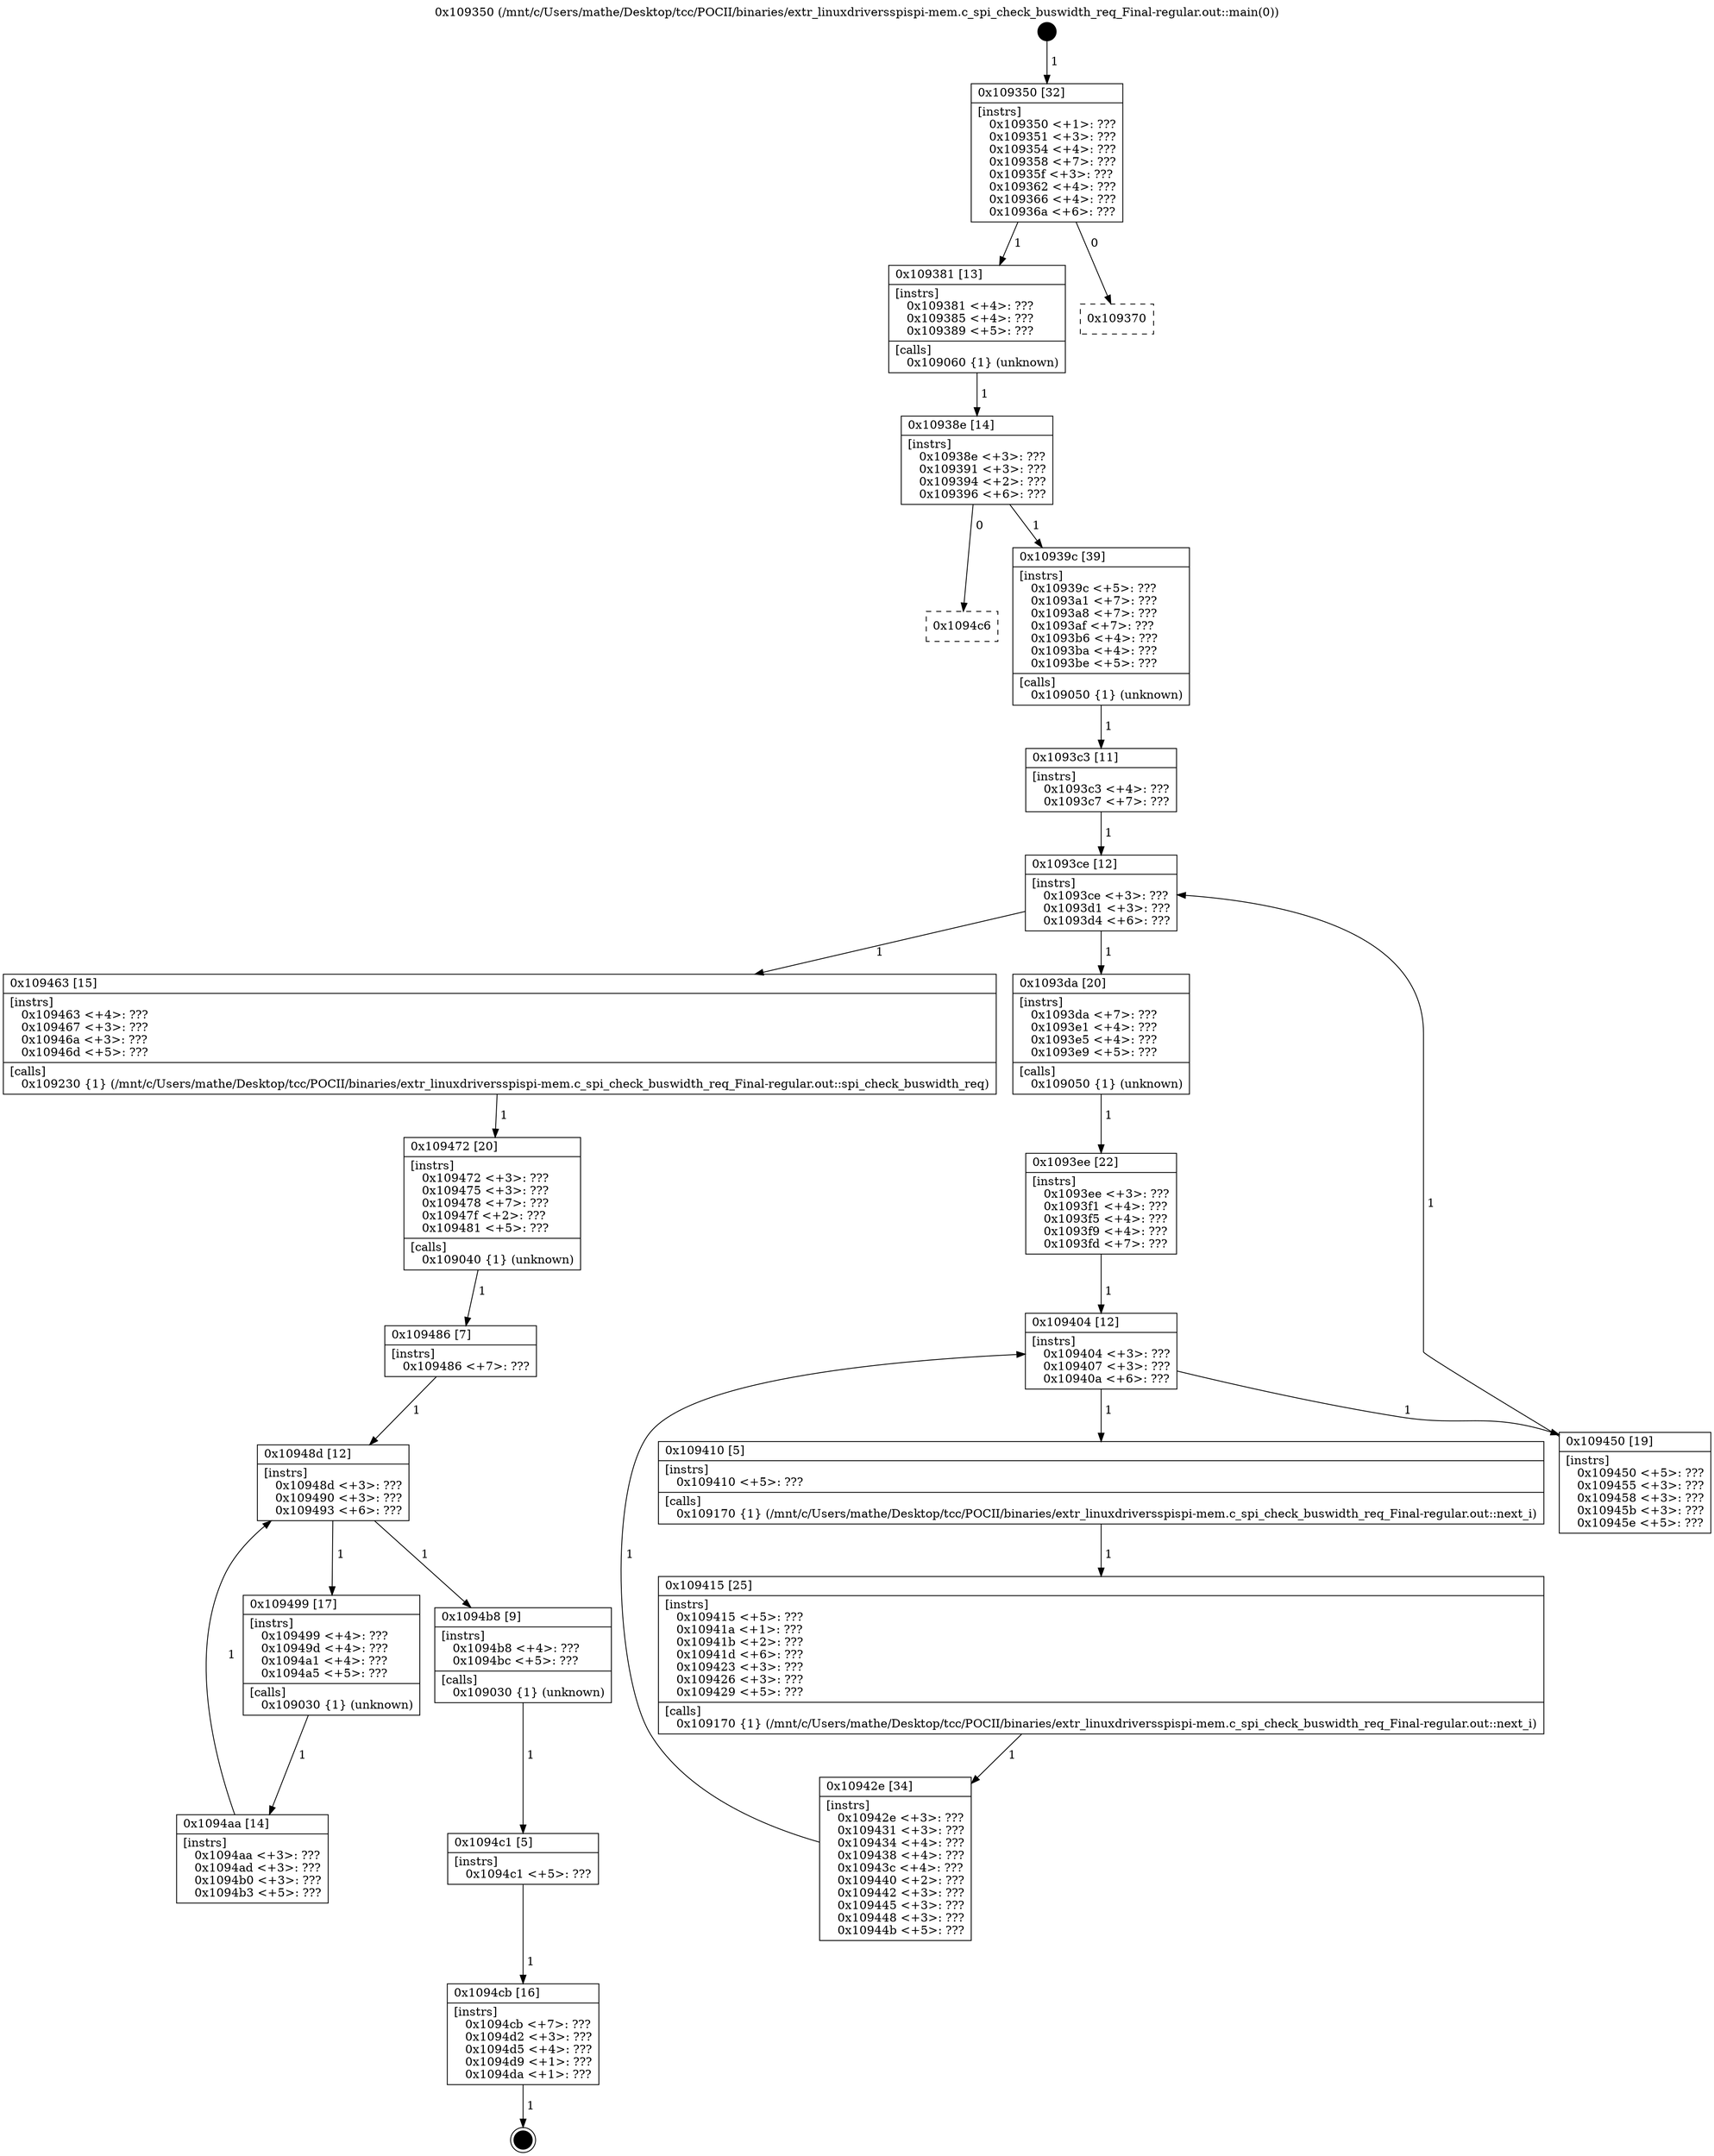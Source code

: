 digraph "0x109350" {
  label = "0x109350 (/mnt/c/Users/mathe/Desktop/tcc/POCII/binaries/extr_linuxdriversspispi-mem.c_spi_check_buswidth_req_Final-regular.out::main(0))"
  labelloc = "t"
  node[shape=record]

  Entry [label="",width=0.3,height=0.3,shape=circle,fillcolor=black,style=filled]
  "0x109350" [label="{
     0x109350 [32]\l
     | [instrs]\l
     &nbsp;&nbsp;0x109350 \<+1\>: ???\l
     &nbsp;&nbsp;0x109351 \<+3\>: ???\l
     &nbsp;&nbsp;0x109354 \<+4\>: ???\l
     &nbsp;&nbsp;0x109358 \<+7\>: ???\l
     &nbsp;&nbsp;0x10935f \<+3\>: ???\l
     &nbsp;&nbsp;0x109362 \<+4\>: ???\l
     &nbsp;&nbsp;0x109366 \<+4\>: ???\l
     &nbsp;&nbsp;0x10936a \<+6\>: ???\l
  }"]
  "0x109381" [label="{
     0x109381 [13]\l
     | [instrs]\l
     &nbsp;&nbsp;0x109381 \<+4\>: ???\l
     &nbsp;&nbsp;0x109385 \<+4\>: ???\l
     &nbsp;&nbsp;0x109389 \<+5\>: ???\l
     | [calls]\l
     &nbsp;&nbsp;0x109060 \{1\} (unknown)\l
  }"]
  "0x109370" [label="{
     0x109370\l
  }", style=dashed]
  "0x10938e" [label="{
     0x10938e [14]\l
     | [instrs]\l
     &nbsp;&nbsp;0x10938e \<+3\>: ???\l
     &nbsp;&nbsp;0x109391 \<+3\>: ???\l
     &nbsp;&nbsp;0x109394 \<+2\>: ???\l
     &nbsp;&nbsp;0x109396 \<+6\>: ???\l
  }"]
  "0x1094c6" [label="{
     0x1094c6\l
  }", style=dashed]
  "0x10939c" [label="{
     0x10939c [39]\l
     | [instrs]\l
     &nbsp;&nbsp;0x10939c \<+5\>: ???\l
     &nbsp;&nbsp;0x1093a1 \<+7\>: ???\l
     &nbsp;&nbsp;0x1093a8 \<+7\>: ???\l
     &nbsp;&nbsp;0x1093af \<+7\>: ???\l
     &nbsp;&nbsp;0x1093b6 \<+4\>: ???\l
     &nbsp;&nbsp;0x1093ba \<+4\>: ???\l
     &nbsp;&nbsp;0x1093be \<+5\>: ???\l
     | [calls]\l
     &nbsp;&nbsp;0x109050 \{1\} (unknown)\l
  }"]
  Exit [label="",width=0.3,height=0.3,shape=circle,fillcolor=black,style=filled,peripheries=2]
  "0x1093ce" [label="{
     0x1093ce [12]\l
     | [instrs]\l
     &nbsp;&nbsp;0x1093ce \<+3\>: ???\l
     &nbsp;&nbsp;0x1093d1 \<+3\>: ???\l
     &nbsp;&nbsp;0x1093d4 \<+6\>: ???\l
  }"]
  "0x109463" [label="{
     0x109463 [15]\l
     | [instrs]\l
     &nbsp;&nbsp;0x109463 \<+4\>: ???\l
     &nbsp;&nbsp;0x109467 \<+3\>: ???\l
     &nbsp;&nbsp;0x10946a \<+3\>: ???\l
     &nbsp;&nbsp;0x10946d \<+5\>: ???\l
     | [calls]\l
     &nbsp;&nbsp;0x109230 \{1\} (/mnt/c/Users/mathe/Desktop/tcc/POCII/binaries/extr_linuxdriversspispi-mem.c_spi_check_buswidth_req_Final-regular.out::spi_check_buswidth_req)\l
  }"]
  "0x1093da" [label="{
     0x1093da [20]\l
     | [instrs]\l
     &nbsp;&nbsp;0x1093da \<+7\>: ???\l
     &nbsp;&nbsp;0x1093e1 \<+4\>: ???\l
     &nbsp;&nbsp;0x1093e5 \<+4\>: ???\l
     &nbsp;&nbsp;0x1093e9 \<+5\>: ???\l
     | [calls]\l
     &nbsp;&nbsp;0x109050 \{1\} (unknown)\l
  }"]
  "0x109404" [label="{
     0x109404 [12]\l
     | [instrs]\l
     &nbsp;&nbsp;0x109404 \<+3\>: ???\l
     &nbsp;&nbsp;0x109407 \<+3\>: ???\l
     &nbsp;&nbsp;0x10940a \<+6\>: ???\l
  }"]
  "0x109450" [label="{
     0x109450 [19]\l
     | [instrs]\l
     &nbsp;&nbsp;0x109450 \<+5\>: ???\l
     &nbsp;&nbsp;0x109455 \<+3\>: ???\l
     &nbsp;&nbsp;0x109458 \<+3\>: ???\l
     &nbsp;&nbsp;0x10945b \<+3\>: ???\l
     &nbsp;&nbsp;0x10945e \<+5\>: ???\l
  }"]
  "0x109410" [label="{
     0x109410 [5]\l
     | [instrs]\l
     &nbsp;&nbsp;0x109410 \<+5\>: ???\l
     | [calls]\l
     &nbsp;&nbsp;0x109170 \{1\} (/mnt/c/Users/mathe/Desktop/tcc/POCII/binaries/extr_linuxdriversspispi-mem.c_spi_check_buswidth_req_Final-regular.out::next_i)\l
  }"]
  "0x109415" [label="{
     0x109415 [25]\l
     | [instrs]\l
     &nbsp;&nbsp;0x109415 \<+5\>: ???\l
     &nbsp;&nbsp;0x10941a \<+1\>: ???\l
     &nbsp;&nbsp;0x10941b \<+2\>: ???\l
     &nbsp;&nbsp;0x10941d \<+6\>: ???\l
     &nbsp;&nbsp;0x109423 \<+3\>: ???\l
     &nbsp;&nbsp;0x109426 \<+3\>: ???\l
     &nbsp;&nbsp;0x109429 \<+5\>: ???\l
     | [calls]\l
     &nbsp;&nbsp;0x109170 \{1\} (/mnt/c/Users/mathe/Desktop/tcc/POCII/binaries/extr_linuxdriversspispi-mem.c_spi_check_buswidth_req_Final-regular.out::next_i)\l
  }"]
  "0x10942e" [label="{
     0x10942e [34]\l
     | [instrs]\l
     &nbsp;&nbsp;0x10942e \<+3\>: ???\l
     &nbsp;&nbsp;0x109431 \<+3\>: ???\l
     &nbsp;&nbsp;0x109434 \<+4\>: ???\l
     &nbsp;&nbsp;0x109438 \<+4\>: ???\l
     &nbsp;&nbsp;0x10943c \<+4\>: ???\l
     &nbsp;&nbsp;0x109440 \<+2\>: ???\l
     &nbsp;&nbsp;0x109442 \<+3\>: ???\l
     &nbsp;&nbsp;0x109445 \<+3\>: ???\l
     &nbsp;&nbsp;0x109448 \<+3\>: ???\l
     &nbsp;&nbsp;0x10944b \<+5\>: ???\l
  }"]
  "0x1093ee" [label="{
     0x1093ee [22]\l
     | [instrs]\l
     &nbsp;&nbsp;0x1093ee \<+3\>: ???\l
     &nbsp;&nbsp;0x1093f1 \<+4\>: ???\l
     &nbsp;&nbsp;0x1093f5 \<+4\>: ???\l
     &nbsp;&nbsp;0x1093f9 \<+4\>: ???\l
     &nbsp;&nbsp;0x1093fd \<+7\>: ???\l
  }"]
  "0x1094cb" [label="{
     0x1094cb [16]\l
     | [instrs]\l
     &nbsp;&nbsp;0x1094cb \<+7\>: ???\l
     &nbsp;&nbsp;0x1094d2 \<+3\>: ???\l
     &nbsp;&nbsp;0x1094d5 \<+4\>: ???\l
     &nbsp;&nbsp;0x1094d9 \<+1\>: ???\l
     &nbsp;&nbsp;0x1094da \<+1\>: ???\l
  }"]
  "0x1093c3" [label="{
     0x1093c3 [11]\l
     | [instrs]\l
     &nbsp;&nbsp;0x1093c3 \<+4\>: ???\l
     &nbsp;&nbsp;0x1093c7 \<+7\>: ???\l
  }"]
  "0x109472" [label="{
     0x109472 [20]\l
     | [instrs]\l
     &nbsp;&nbsp;0x109472 \<+3\>: ???\l
     &nbsp;&nbsp;0x109475 \<+3\>: ???\l
     &nbsp;&nbsp;0x109478 \<+7\>: ???\l
     &nbsp;&nbsp;0x10947f \<+2\>: ???\l
     &nbsp;&nbsp;0x109481 \<+5\>: ???\l
     | [calls]\l
     &nbsp;&nbsp;0x109040 \{1\} (unknown)\l
  }"]
  "0x10948d" [label="{
     0x10948d [12]\l
     | [instrs]\l
     &nbsp;&nbsp;0x10948d \<+3\>: ???\l
     &nbsp;&nbsp;0x109490 \<+3\>: ???\l
     &nbsp;&nbsp;0x109493 \<+6\>: ???\l
  }"]
  "0x1094b8" [label="{
     0x1094b8 [9]\l
     | [instrs]\l
     &nbsp;&nbsp;0x1094b8 \<+4\>: ???\l
     &nbsp;&nbsp;0x1094bc \<+5\>: ???\l
     | [calls]\l
     &nbsp;&nbsp;0x109030 \{1\} (unknown)\l
  }"]
  "0x109499" [label="{
     0x109499 [17]\l
     | [instrs]\l
     &nbsp;&nbsp;0x109499 \<+4\>: ???\l
     &nbsp;&nbsp;0x10949d \<+4\>: ???\l
     &nbsp;&nbsp;0x1094a1 \<+4\>: ???\l
     &nbsp;&nbsp;0x1094a5 \<+5\>: ???\l
     | [calls]\l
     &nbsp;&nbsp;0x109030 \{1\} (unknown)\l
  }"]
  "0x1094aa" [label="{
     0x1094aa [14]\l
     | [instrs]\l
     &nbsp;&nbsp;0x1094aa \<+3\>: ???\l
     &nbsp;&nbsp;0x1094ad \<+3\>: ???\l
     &nbsp;&nbsp;0x1094b0 \<+3\>: ???\l
     &nbsp;&nbsp;0x1094b3 \<+5\>: ???\l
  }"]
  "0x109486" [label="{
     0x109486 [7]\l
     | [instrs]\l
     &nbsp;&nbsp;0x109486 \<+7\>: ???\l
  }"]
  "0x1094c1" [label="{
     0x1094c1 [5]\l
     | [instrs]\l
     &nbsp;&nbsp;0x1094c1 \<+5\>: ???\l
  }"]
  Entry -> "0x109350" [label=" 1"]
  "0x109350" -> "0x109381" [label=" 1"]
  "0x109350" -> "0x109370" [label=" 0"]
  "0x109381" -> "0x10938e" [label=" 1"]
  "0x10938e" -> "0x1094c6" [label=" 0"]
  "0x10938e" -> "0x10939c" [label=" 1"]
  "0x1094cb" -> Exit [label=" 1"]
  "0x10939c" -> "0x1093c3" [label=" 1"]
  "0x1093ce" -> "0x109463" [label=" 1"]
  "0x1093ce" -> "0x1093da" [label=" 1"]
  "0x1093da" -> "0x1093ee" [label=" 1"]
  "0x109404" -> "0x109450" [label=" 1"]
  "0x109404" -> "0x109410" [label=" 1"]
  "0x109410" -> "0x109415" [label=" 1"]
  "0x109415" -> "0x10942e" [label=" 1"]
  "0x1093ee" -> "0x109404" [label=" 1"]
  "0x10942e" -> "0x109404" [label=" 1"]
  "0x1094c1" -> "0x1094cb" [label=" 1"]
  "0x1093c3" -> "0x1093ce" [label=" 1"]
  "0x109450" -> "0x1093ce" [label=" 1"]
  "0x109463" -> "0x109472" [label=" 1"]
  "0x109472" -> "0x109486" [label=" 1"]
  "0x10948d" -> "0x1094b8" [label=" 1"]
  "0x10948d" -> "0x109499" [label=" 1"]
  "0x109499" -> "0x1094aa" [label=" 1"]
  "0x109486" -> "0x10948d" [label=" 1"]
  "0x1094aa" -> "0x10948d" [label=" 1"]
  "0x1094b8" -> "0x1094c1" [label=" 1"]
}

